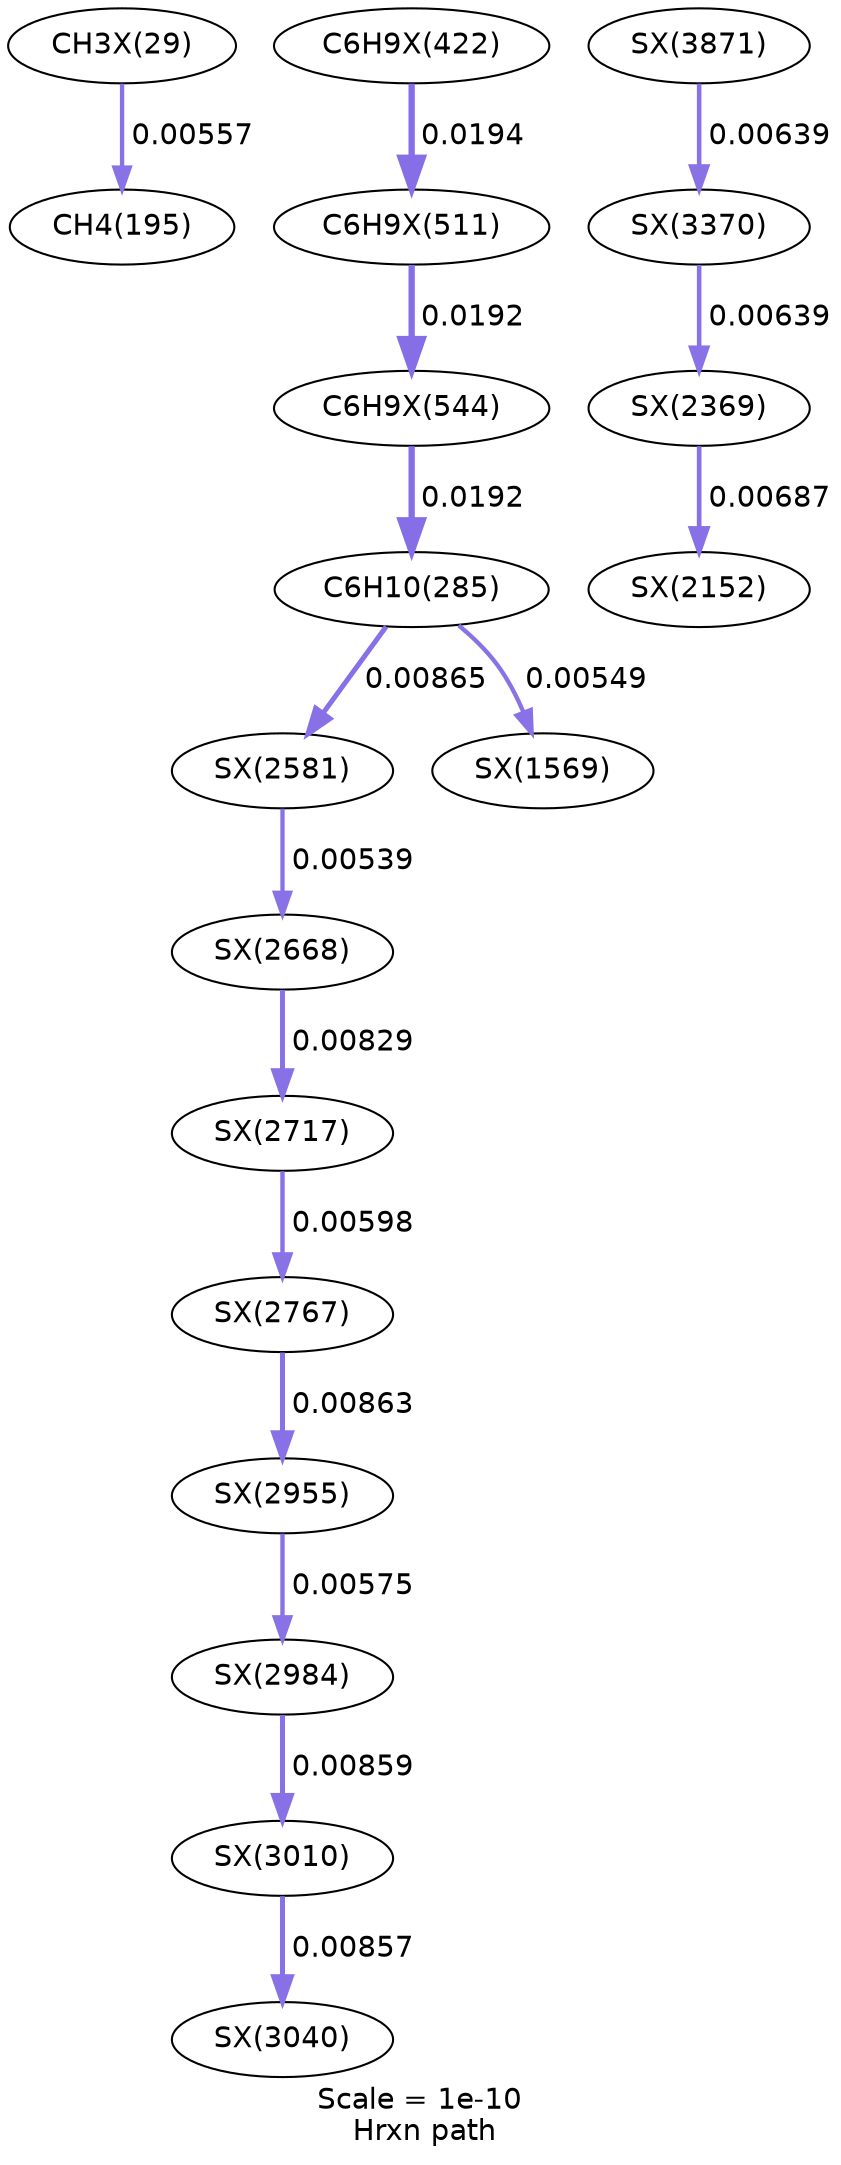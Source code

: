 digraph reaction_paths {
center=1;
s22 -> s16[fontname="Helvetica", style="setlinewidth(2.08)", arrowsize=1.04, color="0.7, 0.506, 0.9"
, label=" 0.00557"];
s48 -> s52[fontname="Helvetica", style="setlinewidth(3.03)", arrowsize=1.51, color="0.7, 0.519, 0.9"
, label=" 0.0194"];
s52 -> s54[fontname="Helvetica", style="setlinewidth(3.02)", arrowsize=1.51, color="0.7, 0.519, 0.9"
, label=" 0.0192"];
s54 -> s17[fontname="Helvetica", style="setlinewidth(3.02)", arrowsize=1.51, color="0.7, 0.519, 0.9"
, label=" 0.0192"];
s17 -> s126[fontname="Helvetica", style="setlinewidth(2.41)", arrowsize=1.21, color="0.7, 0.509, 0.9"
, label=" 0.00865"];
s17 -> s80[fontname="Helvetica", style="setlinewidth(2.07)", arrowsize=1.04, color="0.7, 0.505, 0.9"
, label=" 0.00549"];
s126 -> s128[fontname="Helvetica", style="setlinewidth(2.06)", arrowsize=1.03, color="0.7, 0.505, 0.9"
, label=" 0.00539"];
s128 -> s129[fontname="Helvetica", style="setlinewidth(2.38)", arrowsize=1.19, color="0.7, 0.508, 0.9"
, label=" 0.00829"];
s129 -> s131[fontname="Helvetica", style="setlinewidth(2.13)", arrowsize=1.07, color="0.7, 0.506, 0.9"
, label=" 0.00598"];
s131 -> s134[fontname="Helvetica", style="setlinewidth(2.41)", arrowsize=1.21, color="0.7, 0.509, 0.9"
, label=" 0.00863"];
s134 -> s136[fontname="Helvetica", style="setlinewidth(2.11)", arrowsize=1.05, color="0.7, 0.506, 0.9"
, label=" 0.00575"];
s136 -> s137[fontname="Helvetica", style="setlinewidth(2.41)", arrowsize=1.2, color="0.7, 0.509, 0.9"
, label=" 0.00859"];
s137 -> s138[fontname="Helvetica", style="setlinewidth(2.41)", arrowsize=1.2, color="0.7, 0.509, 0.9"
, label=" 0.00857"];
s175 -> s149[fontname="Helvetica", style="setlinewidth(2.19)", arrowsize=1.09, color="0.7, 0.506, 0.9"
, label=" 0.00639"];
s149 -> s121[fontname="Helvetica", style="setlinewidth(2.19)", arrowsize=1.09, color="0.7, 0.506, 0.9"
, label=" 0.00639"];
s121 -> s110[fontname="Helvetica", style="setlinewidth(2.24)", arrowsize=1.12, color="0.7, 0.507, 0.9"
, label=" 0.00687"];
s16 [ fontname="Helvetica", label="CH4(195)"];
s17 [ fontname="Helvetica", label="C6H10(285)"];
s22 [ fontname="Helvetica", label="CH3X(29)"];
s48 [ fontname="Helvetica", label="C6H9X(422)"];
s52 [ fontname="Helvetica", label="C6H9X(511)"];
s54 [ fontname="Helvetica", label="C6H9X(544)"];
s80 [ fontname="Helvetica", label="SX(1569)"];
s110 [ fontname="Helvetica", label="SX(2152)"];
s121 [ fontname="Helvetica", label="SX(2369)"];
s126 [ fontname="Helvetica", label="SX(2581)"];
s128 [ fontname="Helvetica", label="SX(2668)"];
s129 [ fontname="Helvetica", label="SX(2717)"];
s131 [ fontname="Helvetica", label="SX(2767)"];
s134 [ fontname="Helvetica", label="SX(2955)"];
s136 [ fontname="Helvetica", label="SX(2984)"];
s137 [ fontname="Helvetica", label="SX(3010)"];
s138 [ fontname="Helvetica", label="SX(3040)"];
s149 [ fontname="Helvetica", label="SX(3370)"];
s175 [ fontname="Helvetica", label="SX(3871)"];
 label = "Scale = 1e-10\l Hrxn path";
 fontname = "Helvetica";
}
